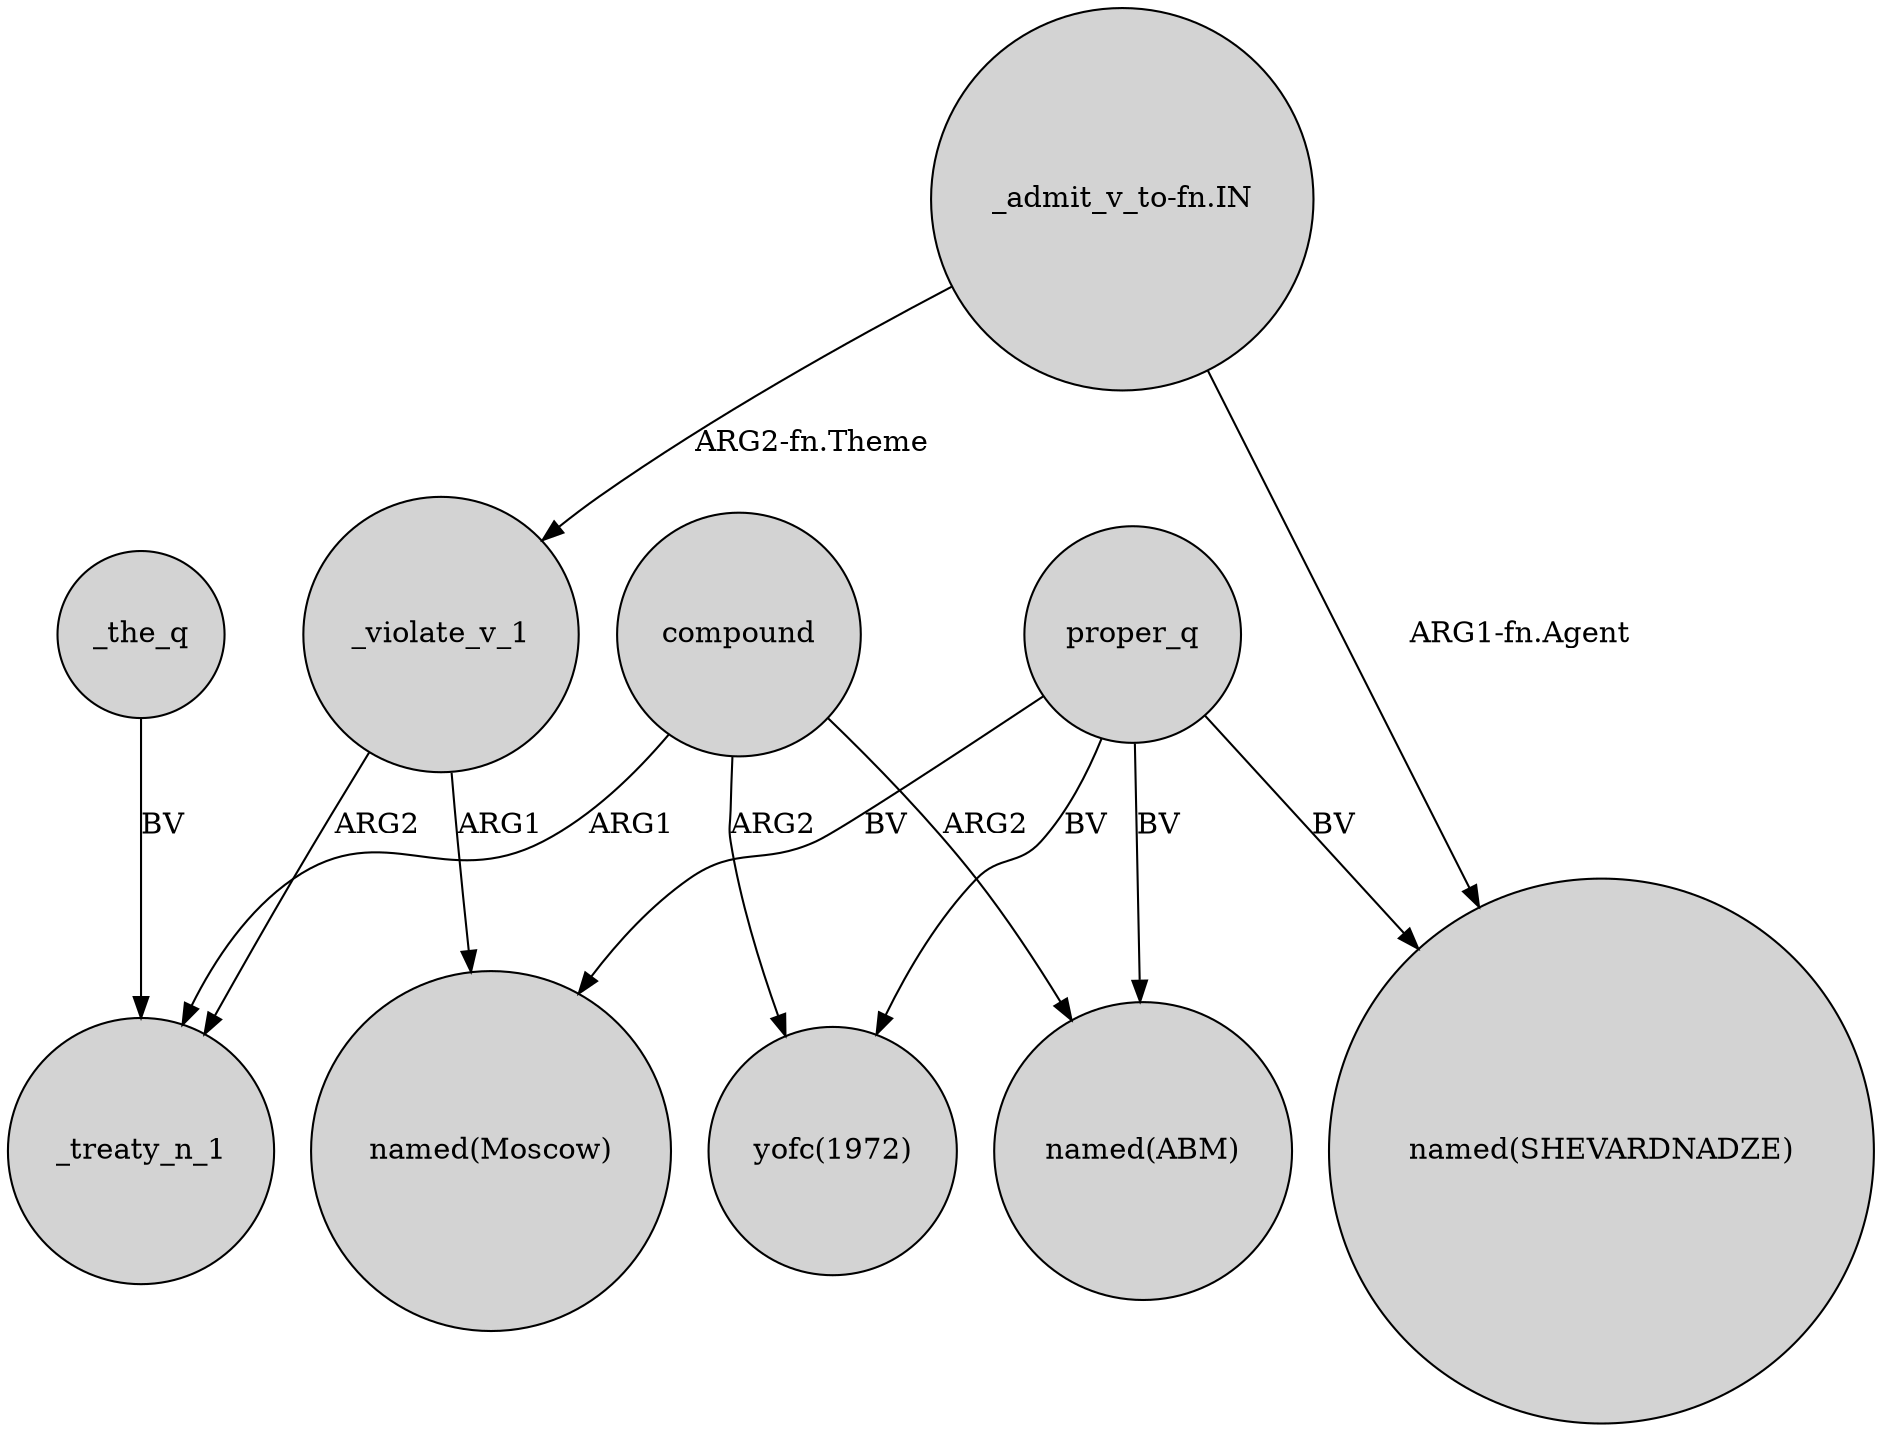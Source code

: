 digraph {
	node [shape=circle style=filled]
	proper_q -> "named(Moscow)" [label=BV]
	"_admit_v_to-fn.IN" -> _violate_v_1 [label="ARG2-fn.Theme"]
	proper_q -> "named(ABM)" [label=BV]
	compound -> _treaty_n_1 [label=ARG1]
	_the_q -> _treaty_n_1 [label=BV]
	proper_q -> "yofc(1972)" [label=BV]
	compound -> "named(ABM)" [label=ARG2]
	compound -> "yofc(1972)" [label=ARG2]
	"_admit_v_to-fn.IN" -> "named(SHEVARDNADZE)" [label="ARG1-fn.Agent"]
	proper_q -> "named(SHEVARDNADZE)" [label=BV]
	_violate_v_1 -> _treaty_n_1 [label=ARG2]
	_violate_v_1 -> "named(Moscow)" [label=ARG1]
}
